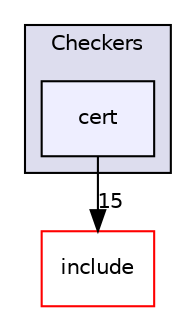 digraph "lib/StaticAnalyzer/Checkers/cert" {
  bgcolor=transparent;
  compound=true
  node [ fontsize="10", fontname="Helvetica"];
  edge [ labelfontsize="10", labelfontname="Helvetica"];
  subgraph clusterdir_98a0d9a5a3820cce728a787f3e823141 {
    graph [ bgcolor="#ddddee", pencolor="black", label="Checkers" fontname="Helvetica", fontsize="10", URL="dir_98a0d9a5a3820cce728a787f3e823141.html"]
  dir_d1d25ba8fc982add70750cb57abc4d66 [shape=box, label="cert", style="filled", fillcolor="#eeeeff", pencolor="black", URL="dir_d1d25ba8fc982add70750cb57abc4d66.html"];
  }
  dir_d44c64559bbebec7f509842c48db8b23 [shape=box label="include" color="red" URL="dir_d44c64559bbebec7f509842c48db8b23.html"];
  dir_d1d25ba8fc982add70750cb57abc4d66->dir_d44c64559bbebec7f509842c48db8b23 [headlabel="15", labeldistance=1.5 headhref="dir_000115_000001.html"];
}
